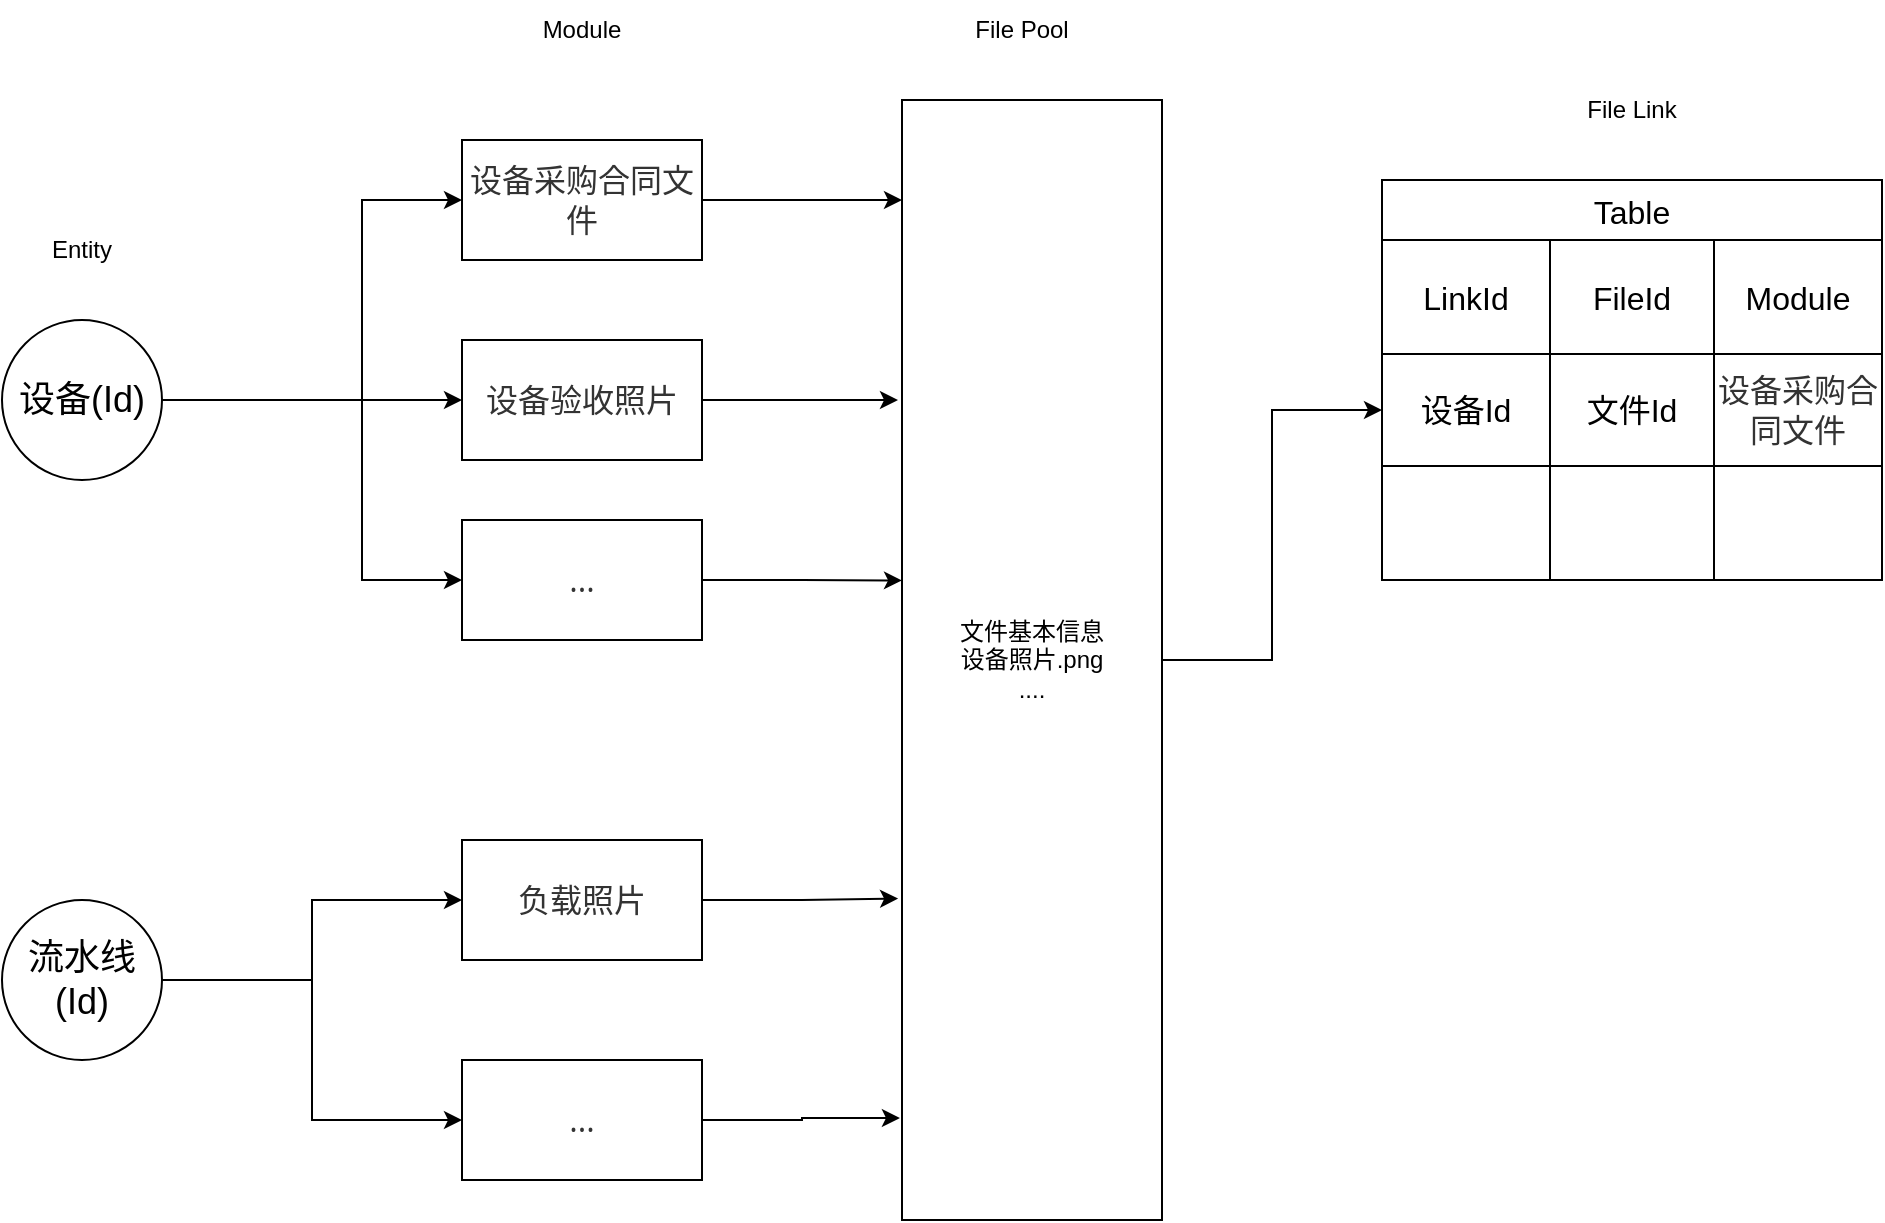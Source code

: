 <mxfile version="25.0.2">
  <diagram name="第 1 页" id="OwqhxeBwuqwpWSeRy0h9">
    <mxGraphModel dx="1114" dy="778" grid="1" gridSize="10" guides="1" tooltips="1" connect="1" arrows="1" fold="1" page="1" pageScale="1" pageWidth="827" pageHeight="1169" math="0" shadow="0">
      <root>
        <mxCell id="0" />
        <mxCell id="1" parent="0" />
        <mxCell id="j3MBMYwFLt-kKiWLZhZa-3" value="" style="edgeStyle=orthogonalEdgeStyle;rounded=0;orthogonalLoop=1;jettySize=auto;html=1;" edge="1" parent="1" source="j3MBMYwFLt-kKiWLZhZa-1" target="j3MBMYwFLt-kKiWLZhZa-2">
          <mxGeometry relative="1" as="geometry">
            <Array as="points">
              <mxPoint x="240" y="440" />
              <mxPoint x="240" y="340" />
            </Array>
          </mxGeometry>
        </mxCell>
        <mxCell id="j3MBMYwFLt-kKiWLZhZa-6" style="edgeStyle=orthogonalEdgeStyle;rounded=0;orthogonalLoop=1;jettySize=auto;html=1;exitX=1;exitY=0.5;exitDx=0;exitDy=0;entryX=0;entryY=0.5;entryDx=0;entryDy=0;" edge="1" parent="1" source="j3MBMYwFLt-kKiWLZhZa-1" target="j3MBMYwFLt-kKiWLZhZa-4">
          <mxGeometry relative="1" as="geometry" />
        </mxCell>
        <mxCell id="j3MBMYwFLt-kKiWLZhZa-7" style="edgeStyle=orthogonalEdgeStyle;rounded=0;orthogonalLoop=1;jettySize=auto;html=1;exitX=1;exitY=0.5;exitDx=0;exitDy=0;entryX=0;entryY=0.5;entryDx=0;entryDy=0;" edge="1" parent="1" source="j3MBMYwFLt-kKiWLZhZa-1" target="j3MBMYwFLt-kKiWLZhZa-5">
          <mxGeometry relative="1" as="geometry">
            <Array as="points">
              <mxPoint x="240" y="440" />
              <mxPoint x="240" y="530" />
            </Array>
          </mxGeometry>
        </mxCell>
        <mxCell id="j3MBMYwFLt-kKiWLZhZa-1" value="&lt;font style=&quot;font-size: 18px;&quot;&gt;设备(Id)&lt;/font&gt;" style="ellipse;whiteSpace=wrap;html=1;aspect=fixed;" vertex="1" parent="1">
          <mxGeometry x="60" y="400" width="80" height="80" as="geometry" />
        </mxCell>
        <mxCell id="j3MBMYwFLt-kKiWLZhZa-2" value="&lt;span style=&quot;caret-color: rgb(0, 122, 255); color: rgb(51, 51, 51); font-family: &amp;quot;Open Sans&amp;quot;, &amp;quot;Clear Sans&amp;quot;, &amp;quot;Helvetica Neue&amp;quot;, Helvetica, Arial, &amp;quot;Segoe UI Emoji&amp;quot;, sans-serif; font-size: 16px; orphans: 4; text-align: left; white-space-collapse: preserve; background-color: rgb(255, 255, 255);&quot;&gt;设备采购合同文件&lt;/span&gt;" style="whiteSpace=wrap;html=1;" vertex="1" parent="1">
          <mxGeometry x="290" y="310" width="120" height="60" as="geometry" />
        </mxCell>
        <mxCell id="j3MBMYwFLt-kKiWLZhZa-4" value="&lt;span style=&quot;caret-color: rgb(0, 122, 255); color: rgb(51, 51, 51); font-family: &amp;quot;Open Sans&amp;quot;, &amp;quot;Clear Sans&amp;quot;, &amp;quot;Helvetica Neue&amp;quot;, Helvetica, Arial, &amp;quot;Segoe UI Emoji&amp;quot;, sans-serif; font-size: 16px; orphans: 4; text-align: left; white-space-collapse: preserve; background-color: rgb(255, 255, 255);&quot;&gt;设备验收照片&lt;/span&gt;" style="whiteSpace=wrap;html=1;" vertex="1" parent="1">
          <mxGeometry x="290" y="410" width="120" height="60" as="geometry" />
        </mxCell>
        <mxCell id="j3MBMYwFLt-kKiWLZhZa-5" value="&lt;div style=&quot;orphans: 4; text-align: left;&quot;&gt;&lt;font face=&quot;Open Sans, Clear Sans, Helvetica Neue, Helvetica, Arial, Segoe UI Emoji, sans-serif&quot; color=&quot;#333333&quot;&gt;&lt;span style=&quot;font-size: 16px; caret-color: rgb(0, 122, 255); white-space-collapse: preserve; background-color: rgb(255, 255, 255);&quot;&gt;...&lt;/span&gt;&lt;/font&gt;&lt;/div&gt;" style="whiteSpace=wrap;html=1;" vertex="1" parent="1">
          <mxGeometry x="290" y="500" width="120" height="60" as="geometry" />
        </mxCell>
        <mxCell id="j3MBMYwFLt-kKiWLZhZa-8" value="Module" style="text;html=1;align=center;verticalAlign=middle;whiteSpace=wrap;rounded=0;" vertex="1" parent="1">
          <mxGeometry x="320" y="240" width="60" height="30" as="geometry" />
        </mxCell>
        <mxCell id="j3MBMYwFLt-kKiWLZhZa-9" value="Entity" style="text;html=1;align=center;verticalAlign=middle;whiteSpace=wrap;rounded=0;" vertex="1" parent="1">
          <mxGeometry x="70" y="350" width="60" height="30" as="geometry" />
        </mxCell>
        <mxCell id="j3MBMYwFLt-kKiWLZhZa-11" value="File Link" style="text;html=1;align=center;verticalAlign=middle;whiteSpace=wrap;rounded=0;" vertex="1" parent="1">
          <mxGeometry x="845" y="280" width="60" height="30" as="geometry" />
        </mxCell>
        <mxCell id="j3MBMYwFLt-kKiWLZhZa-12" value="Table" style="shape=table;startSize=30;container=1;collapsible=0;childLayout=tableLayout;strokeColor=default;fontSize=16;" vertex="1" parent="1">
          <mxGeometry x="750" y="330" width="250" height="200" as="geometry" />
        </mxCell>
        <mxCell id="j3MBMYwFLt-kKiWLZhZa-13" value="" style="shape=tableRow;horizontal=0;startSize=0;swimlaneHead=0;swimlaneBody=0;strokeColor=inherit;top=0;left=0;bottom=0;right=0;collapsible=0;dropTarget=0;fillColor=none;points=[[0,0.5],[1,0.5]];portConstraint=eastwest;fontSize=16;" vertex="1" parent="j3MBMYwFLt-kKiWLZhZa-12">
          <mxGeometry y="30" width="250" height="57" as="geometry" />
        </mxCell>
        <mxCell id="j3MBMYwFLt-kKiWLZhZa-14" value="LinkId" style="shape=partialRectangle;html=1;whiteSpace=wrap;connectable=0;strokeColor=inherit;overflow=hidden;fillColor=none;top=0;left=0;bottom=0;right=0;pointerEvents=1;fontSize=16;" vertex="1" parent="j3MBMYwFLt-kKiWLZhZa-13">
          <mxGeometry width="84" height="57" as="geometry">
            <mxRectangle width="84" height="57" as="alternateBounds" />
          </mxGeometry>
        </mxCell>
        <mxCell id="j3MBMYwFLt-kKiWLZhZa-15" value="FileId" style="shape=partialRectangle;html=1;whiteSpace=wrap;connectable=0;strokeColor=inherit;overflow=hidden;fillColor=none;top=0;left=0;bottom=0;right=0;pointerEvents=1;fontSize=16;" vertex="1" parent="j3MBMYwFLt-kKiWLZhZa-13">
          <mxGeometry x="84" width="82" height="57" as="geometry">
            <mxRectangle width="82" height="57" as="alternateBounds" />
          </mxGeometry>
        </mxCell>
        <mxCell id="j3MBMYwFLt-kKiWLZhZa-16" value="Module" style="shape=partialRectangle;html=1;whiteSpace=wrap;connectable=0;strokeColor=inherit;overflow=hidden;fillColor=none;top=0;left=0;bottom=0;right=0;pointerEvents=1;fontSize=16;" vertex="1" parent="j3MBMYwFLt-kKiWLZhZa-13">
          <mxGeometry x="166" width="84" height="57" as="geometry">
            <mxRectangle width="84" height="57" as="alternateBounds" />
          </mxGeometry>
        </mxCell>
        <mxCell id="j3MBMYwFLt-kKiWLZhZa-17" value="" style="shape=tableRow;horizontal=0;startSize=0;swimlaneHead=0;swimlaneBody=0;strokeColor=inherit;top=0;left=0;bottom=0;right=0;collapsible=0;dropTarget=0;fillColor=none;points=[[0,0.5],[1,0.5]];portConstraint=eastwest;fontSize=16;" vertex="1" parent="j3MBMYwFLt-kKiWLZhZa-12">
          <mxGeometry y="87" width="250" height="56" as="geometry" />
        </mxCell>
        <mxCell id="j3MBMYwFLt-kKiWLZhZa-18" value="设备Id" style="shape=partialRectangle;html=1;whiteSpace=wrap;connectable=0;strokeColor=inherit;overflow=hidden;fillColor=none;top=0;left=0;bottom=0;right=0;pointerEvents=1;fontSize=16;" vertex="1" parent="j3MBMYwFLt-kKiWLZhZa-17">
          <mxGeometry width="84" height="56" as="geometry">
            <mxRectangle width="84" height="56" as="alternateBounds" />
          </mxGeometry>
        </mxCell>
        <mxCell id="j3MBMYwFLt-kKiWLZhZa-19" value="文件Id" style="shape=partialRectangle;html=1;whiteSpace=wrap;connectable=0;strokeColor=inherit;overflow=hidden;fillColor=none;top=0;left=0;bottom=0;right=0;pointerEvents=1;fontSize=16;" vertex="1" parent="j3MBMYwFLt-kKiWLZhZa-17">
          <mxGeometry x="84" width="82" height="56" as="geometry">
            <mxRectangle width="82" height="56" as="alternateBounds" />
          </mxGeometry>
        </mxCell>
        <mxCell id="j3MBMYwFLt-kKiWLZhZa-20" value="&lt;span style=&quot;color: rgb(51, 51, 51); font-family: &amp;quot;Open Sans&amp;quot;, &amp;quot;Clear Sans&amp;quot;, &amp;quot;Helvetica Neue&amp;quot;, Helvetica, Arial, &amp;quot;Segoe UI Emoji&amp;quot;, sans-serif; orphans: 4; text-align: left; caret-color: rgb(0, 122, 255); white-space-collapse: preserve; background-color: rgb(255, 255, 255);&quot;&gt;设备采购合同文件&lt;/span&gt;" style="shape=partialRectangle;html=1;whiteSpace=wrap;connectable=0;strokeColor=inherit;overflow=hidden;fillColor=none;top=0;left=0;bottom=0;right=0;pointerEvents=1;fontSize=16;" vertex="1" parent="j3MBMYwFLt-kKiWLZhZa-17">
          <mxGeometry x="166" width="84" height="56" as="geometry">
            <mxRectangle width="84" height="56" as="alternateBounds" />
          </mxGeometry>
        </mxCell>
        <mxCell id="j3MBMYwFLt-kKiWLZhZa-21" value="" style="shape=tableRow;horizontal=0;startSize=0;swimlaneHead=0;swimlaneBody=0;strokeColor=inherit;top=0;left=0;bottom=0;right=0;collapsible=0;dropTarget=0;fillColor=none;points=[[0,0.5],[1,0.5]];portConstraint=eastwest;fontSize=16;" vertex="1" parent="j3MBMYwFLt-kKiWLZhZa-12">
          <mxGeometry y="143" width="250" height="57" as="geometry" />
        </mxCell>
        <mxCell id="j3MBMYwFLt-kKiWLZhZa-22" value="" style="shape=partialRectangle;html=1;whiteSpace=wrap;connectable=0;strokeColor=inherit;overflow=hidden;fillColor=none;top=0;left=0;bottom=0;right=0;pointerEvents=1;fontSize=16;" vertex="1" parent="j3MBMYwFLt-kKiWLZhZa-21">
          <mxGeometry width="84" height="57" as="geometry">
            <mxRectangle width="84" height="57" as="alternateBounds" />
          </mxGeometry>
        </mxCell>
        <mxCell id="j3MBMYwFLt-kKiWLZhZa-23" value="" style="shape=partialRectangle;html=1;whiteSpace=wrap;connectable=0;strokeColor=inherit;overflow=hidden;fillColor=none;top=0;left=0;bottom=0;right=0;pointerEvents=1;fontSize=16;" vertex="1" parent="j3MBMYwFLt-kKiWLZhZa-21">
          <mxGeometry x="84" width="82" height="57" as="geometry">
            <mxRectangle width="82" height="57" as="alternateBounds" />
          </mxGeometry>
        </mxCell>
        <mxCell id="j3MBMYwFLt-kKiWLZhZa-24" value="" style="shape=partialRectangle;html=1;whiteSpace=wrap;connectable=0;strokeColor=inherit;overflow=hidden;fillColor=none;top=0;left=0;bottom=0;right=0;pointerEvents=1;fontSize=16;" vertex="1" parent="j3MBMYwFLt-kKiWLZhZa-21">
          <mxGeometry x="166" width="84" height="57" as="geometry">
            <mxRectangle width="84" height="57" as="alternateBounds" />
          </mxGeometry>
        </mxCell>
        <mxCell id="j3MBMYwFLt-kKiWLZhZa-30" style="edgeStyle=orthogonalEdgeStyle;rounded=0;orthogonalLoop=1;jettySize=auto;html=1;exitX=1;exitY=0.5;exitDx=0;exitDy=0;entryX=0;entryY=0.5;entryDx=0;entryDy=0;" edge="1" parent="1" source="j3MBMYwFLt-kKiWLZhZa-25" target="j3MBMYwFLt-kKiWLZhZa-17">
          <mxGeometry relative="1" as="geometry" />
        </mxCell>
        <mxCell id="j3MBMYwFLt-kKiWLZhZa-25" value="文件基本信息&lt;div&gt;设备照片.png&lt;/div&gt;&lt;div&gt;....&lt;/div&gt;" style="rounded=0;whiteSpace=wrap;html=1;" vertex="1" parent="1">
          <mxGeometry x="510" y="290" width="130" height="560" as="geometry" />
        </mxCell>
        <mxCell id="j3MBMYwFLt-kKiWLZhZa-26" value="File Pool" style="text;html=1;align=center;verticalAlign=middle;whiteSpace=wrap;rounded=0;" vertex="1" parent="1">
          <mxGeometry x="540" y="240" width="60" height="30" as="geometry" />
        </mxCell>
        <mxCell id="j3MBMYwFLt-kKiWLZhZa-27" style="edgeStyle=orthogonalEdgeStyle;rounded=0;orthogonalLoop=1;jettySize=auto;html=1;exitX=1;exitY=0.5;exitDx=0;exitDy=0;" edge="1" parent="1" source="j3MBMYwFLt-kKiWLZhZa-2">
          <mxGeometry relative="1" as="geometry">
            <mxPoint x="510" y="340" as="targetPoint" />
          </mxGeometry>
        </mxCell>
        <mxCell id="j3MBMYwFLt-kKiWLZhZa-28" style="edgeStyle=orthogonalEdgeStyle;rounded=0;orthogonalLoop=1;jettySize=auto;html=1;exitX=1;exitY=0.5;exitDx=0;exitDy=0;" edge="1" parent="1" source="j3MBMYwFLt-kKiWLZhZa-4">
          <mxGeometry relative="1" as="geometry">
            <mxPoint x="508" y="440" as="targetPoint" />
            <Array as="points">
              <mxPoint x="508" y="440" />
            </Array>
          </mxGeometry>
        </mxCell>
        <mxCell id="j3MBMYwFLt-kKiWLZhZa-29" style="edgeStyle=orthogonalEdgeStyle;rounded=0;orthogonalLoop=1;jettySize=auto;html=1;exitX=1;exitY=0.5;exitDx=0;exitDy=0;entryX=0;entryY=0.429;entryDx=0;entryDy=0;entryPerimeter=0;" edge="1" parent="1" source="j3MBMYwFLt-kKiWLZhZa-5" target="j3MBMYwFLt-kKiWLZhZa-25">
          <mxGeometry relative="1" as="geometry" />
        </mxCell>
        <mxCell id="j3MBMYwFLt-kKiWLZhZa-33" style="edgeStyle=orthogonalEdgeStyle;rounded=0;orthogonalLoop=1;jettySize=auto;html=1;exitX=1;exitY=0.5;exitDx=0;exitDy=0;entryX=0;entryY=0.5;entryDx=0;entryDy=0;" edge="1" parent="1" source="j3MBMYwFLt-kKiWLZhZa-31" target="j3MBMYwFLt-kKiWLZhZa-32">
          <mxGeometry relative="1" as="geometry" />
        </mxCell>
        <mxCell id="j3MBMYwFLt-kKiWLZhZa-35" style="edgeStyle=orthogonalEdgeStyle;rounded=0;orthogonalLoop=1;jettySize=auto;html=1;exitX=1;exitY=0.5;exitDx=0;exitDy=0;entryX=0;entryY=0.5;entryDx=0;entryDy=0;" edge="1" parent="1" source="j3MBMYwFLt-kKiWLZhZa-31" target="j3MBMYwFLt-kKiWLZhZa-34">
          <mxGeometry relative="1" as="geometry" />
        </mxCell>
        <mxCell id="j3MBMYwFLt-kKiWLZhZa-31" value="&lt;font style=&quot;font-size: 18px;&quot;&gt;流水线(Id)&lt;/font&gt;" style="ellipse;whiteSpace=wrap;html=1;aspect=fixed;" vertex="1" parent="1">
          <mxGeometry x="60" y="690" width="80" height="80" as="geometry" />
        </mxCell>
        <mxCell id="j3MBMYwFLt-kKiWLZhZa-36" value="" style="edgeStyle=orthogonalEdgeStyle;rounded=0;orthogonalLoop=1;jettySize=auto;html=1;entryX=-0.015;entryY=0.713;entryDx=0;entryDy=0;entryPerimeter=0;" edge="1" parent="1" source="j3MBMYwFLt-kKiWLZhZa-32" target="j3MBMYwFLt-kKiWLZhZa-25">
          <mxGeometry relative="1" as="geometry" />
        </mxCell>
        <mxCell id="j3MBMYwFLt-kKiWLZhZa-32" value="&lt;div style=&quot;orphans: 4; text-align: left;&quot;&gt;&lt;font face=&quot;Open Sans, Clear Sans, Helvetica Neue, Helvetica, Arial, Segoe UI Emoji, sans-serif&quot; color=&quot;#333333&quot;&gt;&lt;span style=&quot;font-size: 16px; caret-color: rgb(0, 122, 255); white-space-collapse: preserve; background-color: rgb(255, 255, 255);&quot;&gt;负载照片&lt;/span&gt;&lt;/font&gt;&lt;/div&gt;" style="whiteSpace=wrap;html=1;" vertex="1" parent="1">
          <mxGeometry x="290" y="660" width="120" height="60" as="geometry" />
        </mxCell>
        <mxCell id="j3MBMYwFLt-kKiWLZhZa-34" value="&lt;div style=&quot;orphans: 4; text-align: left;&quot;&gt;&lt;font face=&quot;Open Sans, Clear Sans, Helvetica Neue, Helvetica, Arial, Segoe UI Emoji, sans-serif&quot; color=&quot;#333333&quot;&gt;&lt;span style=&quot;font-size: 16px; caret-color: rgb(0, 122, 255); white-space-collapse: preserve; background-color: rgb(255, 255, 255);&quot;&gt;...&lt;/span&gt;&lt;/font&gt;&lt;/div&gt;" style="whiteSpace=wrap;html=1;" vertex="1" parent="1">
          <mxGeometry x="290" y="770" width="120" height="60" as="geometry" />
        </mxCell>
        <mxCell id="j3MBMYwFLt-kKiWLZhZa-38" style="edgeStyle=orthogonalEdgeStyle;rounded=0;orthogonalLoop=1;jettySize=auto;html=1;exitX=1;exitY=0.5;exitDx=0;exitDy=0;entryX=-0.008;entryY=0.909;entryDx=0;entryDy=0;entryPerimeter=0;" edge="1" parent="1" source="j3MBMYwFLt-kKiWLZhZa-34" target="j3MBMYwFLt-kKiWLZhZa-25">
          <mxGeometry relative="1" as="geometry" />
        </mxCell>
      </root>
    </mxGraphModel>
  </diagram>
</mxfile>
